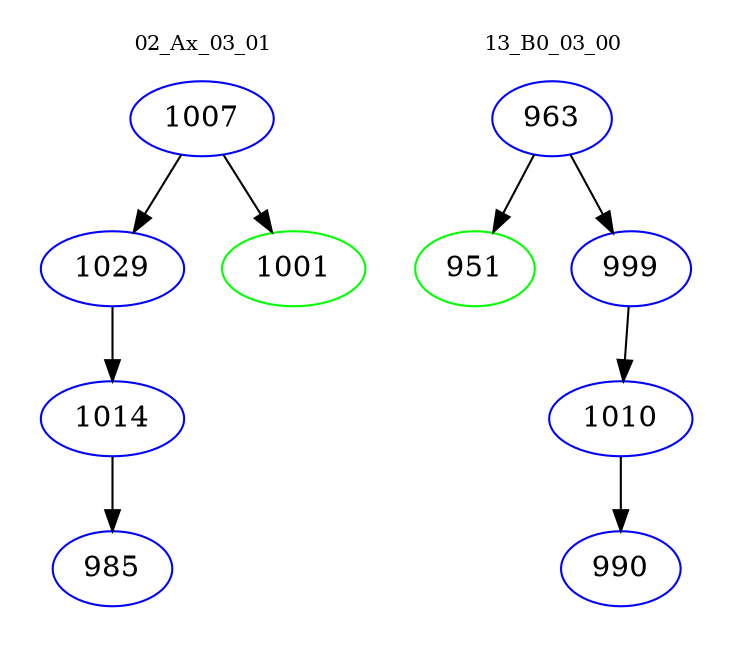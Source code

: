 digraph{
subgraph cluster_0 {
color = white
label = "02_Ax_03_01";
fontsize=10;
T0_1007 [label="1007", color="blue"]
T0_1007 -> T0_1029 [color="black"]
T0_1029 [label="1029", color="blue"]
T0_1029 -> T0_1014 [color="black"]
T0_1014 [label="1014", color="blue"]
T0_1014 -> T0_985 [color="black"]
T0_985 [label="985", color="blue"]
T0_1007 -> T0_1001 [color="black"]
T0_1001 [label="1001", color="green"]
}
subgraph cluster_1 {
color = white
label = "13_B0_03_00";
fontsize=10;
T1_963 [label="963", color="blue"]
T1_963 -> T1_951 [color="black"]
T1_951 [label="951", color="green"]
T1_963 -> T1_999 [color="black"]
T1_999 [label="999", color="blue"]
T1_999 -> T1_1010 [color="black"]
T1_1010 [label="1010", color="blue"]
T1_1010 -> T1_990 [color="black"]
T1_990 [label="990", color="blue"]
}
}
